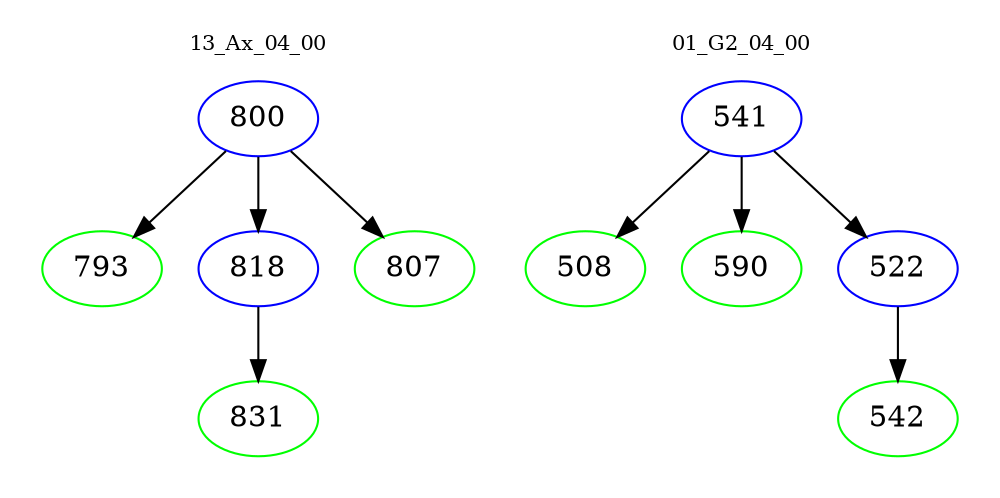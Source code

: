 digraph{
subgraph cluster_0 {
color = white
label = "13_Ax_04_00";
fontsize=10;
T0_800 [label="800", color="blue"]
T0_800 -> T0_793 [color="black"]
T0_793 [label="793", color="green"]
T0_800 -> T0_818 [color="black"]
T0_818 [label="818", color="blue"]
T0_818 -> T0_831 [color="black"]
T0_831 [label="831", color="green"]
T0_800 -> T0_807 [color="black"]
T0_807 [label="807", color="green"]
}
subgraph cluster_1 {
color = white
label = "01_G2_04_00";
fontsize=10;
T1_541 [label="541", color="blue"]
T1_541 -> T1_508 [color="black"]
T1_508 [label="508", color="green"]
T1_541 -> T1_590 [color="black"]
T1_590 [label="590", color="green"]
T1_541 -> T1_522 [color="black"]
T1_522 [label="522", color="blue"]
T1_522 -> T1_542 [color="black"]
T1_542 [label="542", color="green"]
}
}

